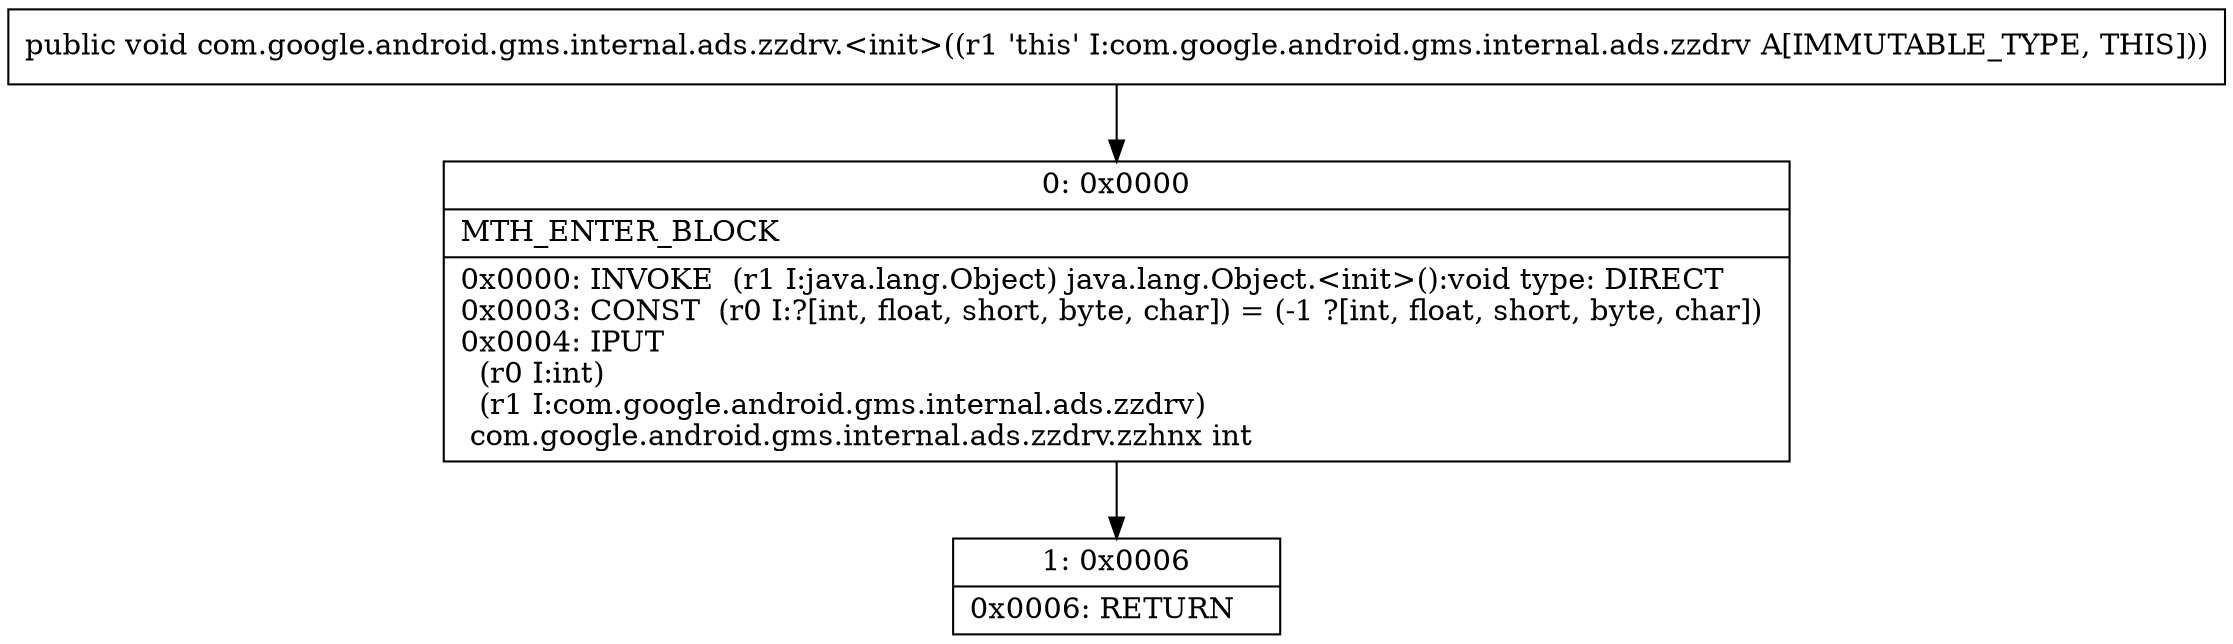 digraph "CFG forcom.google.android.gms.internal.ads.zzdrv.\<init\>()V" {
Node_0 [shape=record,label="{0\:\ 0x0000|MTH_ENTER_BLOCK\l|0x0000: INVOKE  (r1 I:java.lang.Object) java.lang.Object.\<init\>():void type: DIRECT \l0x0003: CONST  (r0 I:?[int, float, short, byte, char]) = (\-1 ?[int, float, short, byte, char]) \l0x0004: IPUT  \l  (r0 I:int)\l  (r1 I:com.google.android.gms.internal.ads.zzdrv)\l com.google.android.gms.internal.ads.zzdrv.zzhnx int \l}"];
Node_1 [shape=record,label="{1\:\ 0x0006|0x0006: RETURN   \l}"];
MethodNode[shape=record,label="{public void com.google.android.gms.internal.ads.zzdrv.\<init\>((r1 'this' I:com.google.android.gms.internal.ads.zzdrv A[IMMUTABLE_TYPE, THIS])) }"];
MethodNode -> Node_0;
Node_0 -> Node_1;
}

